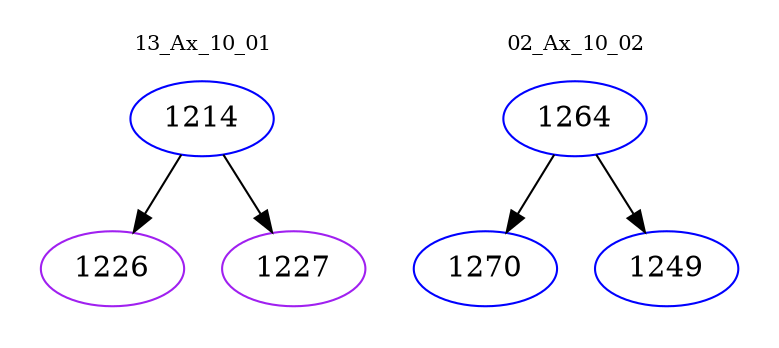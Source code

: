 digraph{
subgraph cluster_0 {
color = white
label = "13_Ax_10_01";
fontsize=10;
T0_1214 [label="1214", color="blue"]
T0_1214 -> T0_1226 [color="black"]
T0_1226 [label="1226", color="purple"]
T0_1214 -> T0_1227 [color="black"]
T0_1227 [label="1227", color="purple"]
}
subgraph cluster_1 {
color = white
label = "02_Ax_10_02";
fontsize=10;
T1_1264 [label="1264", color="blue"]
T1_1264 -> T1_1270 [color="black"]
T1_1270 [label="1270", color="blue"]
T1_1264 -> T1_1249 [color="black"]
T1_1249 [label="1249", color="blue"]
}
}
